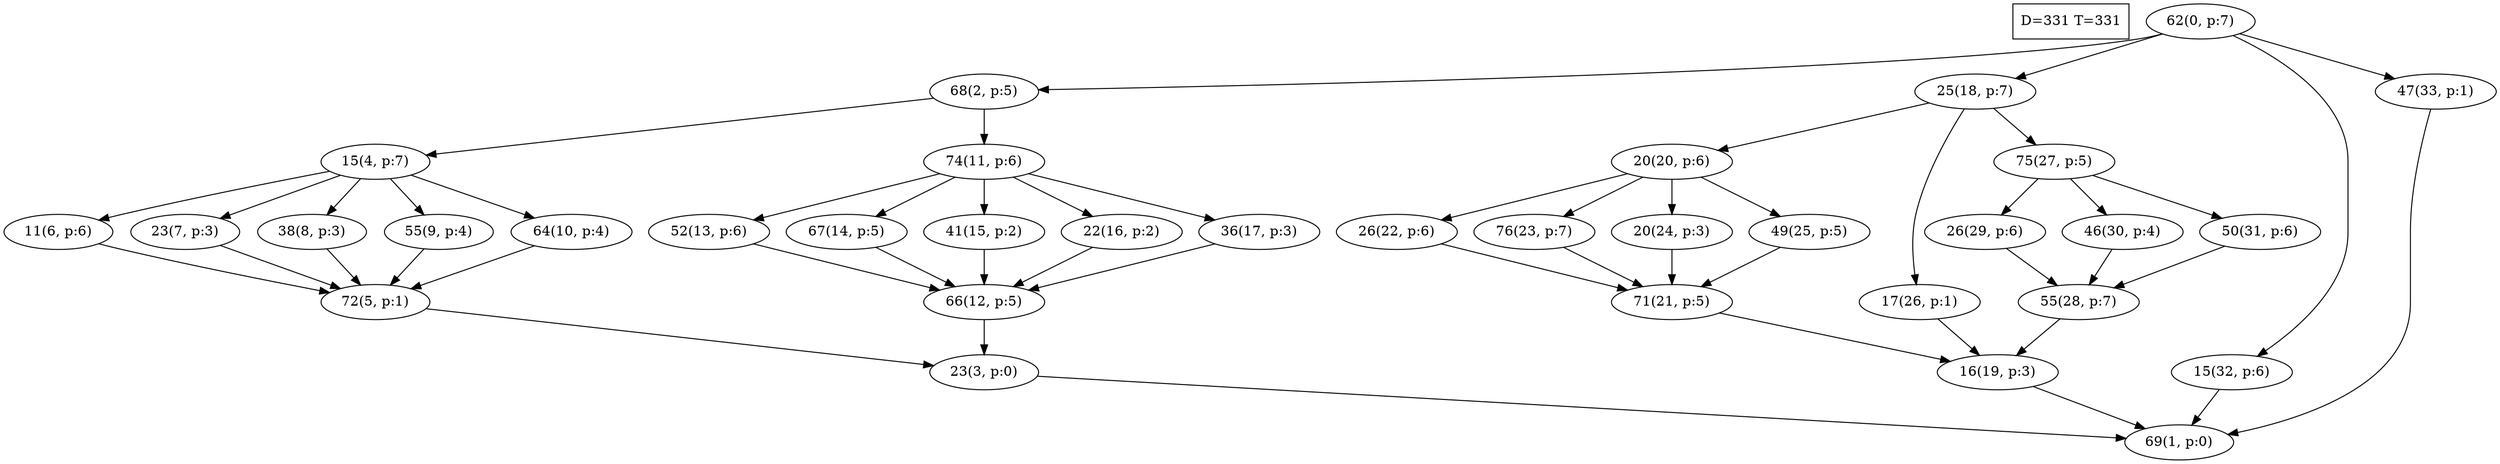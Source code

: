 digraph Task {
i [shape=box, label="D=331 T=331"]; 
0 [label="62(0, p:7)"];
1 [label="69(1, p:0)"];
2 [label="68(2, p:5)"];
3 [label="23(3, p:0)"];
4 [label="15(4, p:7)"];
5 [label="72(5, p:1)"];
6 [label="11(6, p:6)"];
7 [label="23(7, p:3)"];
8 [label="38(8, p:3)"];
9 [label="55(9, p:4)"];
10 [label="64(10, p:4)"];
11 [label="74(11, p:6)"];
12 [label="66(12, p:5)"];
13 [label="52(13, p:6)"];
14 [label="67(14, p:5)"];
15 [label="41(15, p:2)"];
16 [label="22(16, p:2)"];
17 [label="36(17, p:3)"];
18 [label="25(18, p:7)"];
19 [label="16(19, p:3)"];
20 [label="20(20, p:6)"];
21 [label="71(21, p:5)"];
22 [label="26(22, p:6)"];
23 [label="76(23, p:7)"];
24 [label="20(24, p:3)"];
25 [label="49(25, p:5)"];
26 [label="17(26, p:1)"];
27 [label="75(27, p:5)"];
28 [label="55(28, p:7)"];
29 [label="26(29, p:6)"];
30 [label="46(30, p:4)"];
31 [label="50(31, p:6)"];
32 [label="15(32, p:6)"];
33 [label="47(33, p:1)"];
0 -> 2;
0 -> 18;
0 -> 32;
0 -> 33;
2 -> 4;
2 -> 11;
3 -> 1;
4 -> 6;
4 -> 7;
4 -> 8;
4 -> 9;
4 -> 10;
5 -> 3;
6 -> 5;
7 -> 5;
8 -> 5;
9 -> 5;
10 -> 5;
11 -> 13;
11 -> 14;
11 -> 15;
11 -> 16;
11 -> 17;
12 -> 3;
13 -> 12;
14 -> 12;
15 -> 12;
16 -> 12;
17 -> 12;
18 -> 20;
18 -> 26;
18 -> 27;
19 -> 1;
20 -> 22;
20 -> 23;
20 -> 24;
20 -> 25;
21 -> 19;
22 -> 21;
23 -> 21;
24 -> 21;
25 -> 21;
26 -> 19;
27 -> 29;
27 -> 30;
27 -> 31;
28 -> 19;
29 -> 28;
30 -> 28;
31 -> 28;
32 -> 1;
33 -> 1;
}